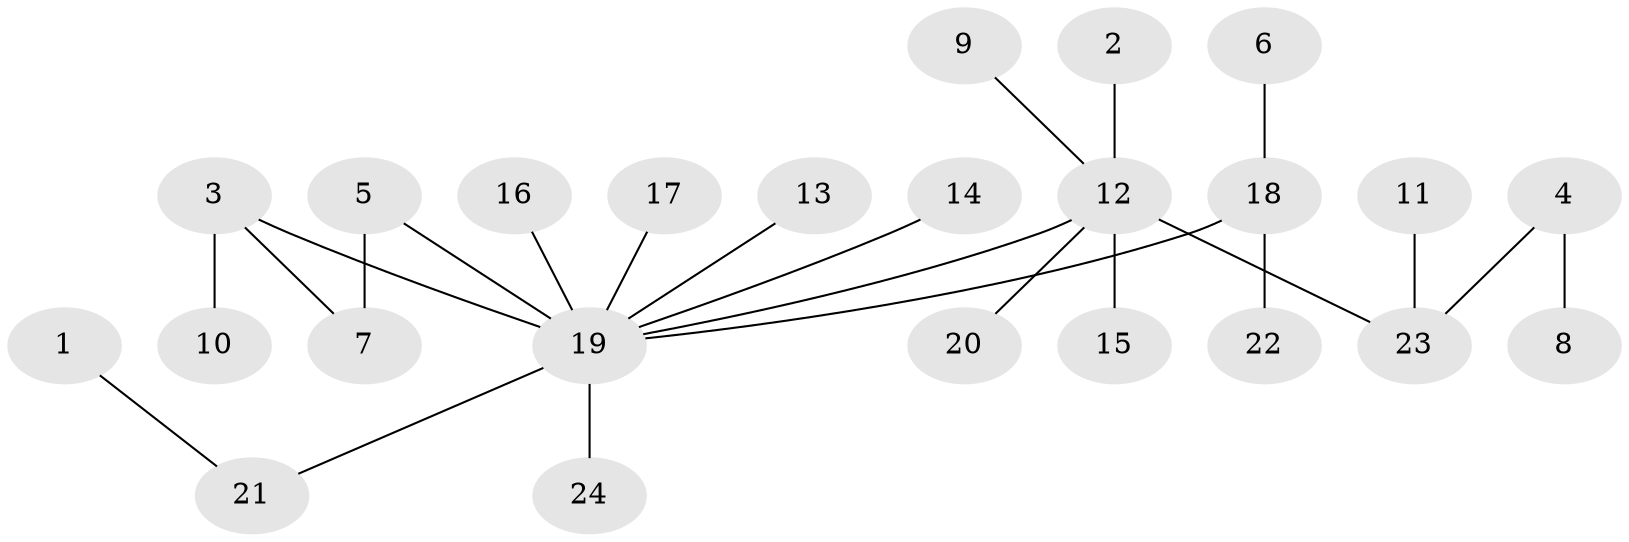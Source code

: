 // original degree distribution, {4: 0.10526315789473684, 8: 0.017543859649122806, 13: 0.017543859649122806, 2: 0.17543859649122806, 3: 0.10526315789473684, 1: 0.5789473684210527}
// Generated by graph-tools (version 1.1) at 2025/36/03/04/25 23:36:38]
// undirected, 24 vertices, 24 edges
graph export_dot {
  node [color=gray90,style=filled];
  1;
  2;
  3;
  4;
  5;
  6;
  7;
  8;
  9;
  10;
  11;
  12;
  13;
  14;
  15;
  16;
  17;
  18;
  19;
  20;
  21;
  22;
  23;
  24;
  1 -- 21 [weight=1.0];
  2 -- 12 [weight=1.0];
  3 -- 7 [weight=1.0];
  3 -- 10 [weight=1.0];
  3 -- 19 [weight=1.0];
  4 -- 8 [weight=1.0];
  4 -- 23 [weight=1.0];
  5 -- 7 [weight=1.0];
  5 -- 19 [weight=1.0];
  6 -- 18 [weight=1.0];
  9 -- 12 [weight=1.0];
  11 -- 23 [weight=1.0];
  12 -- 15 [weight=1.0];
  12 -- 19 [weight=1.0];
  12 -- 20 [weight=1.0];
  12 -- 23 [weight=1.0];
  13 -- 19 [weight=1.0];
  14 -- 19 [weight=1.0];
  16 -- 19 [weight=2.0];
  17 -- 19 [weight=1.0];
  18 -- 19 [weight=1.0];
  18 -- 22 [weight=1.0];
  19 -- 21 [weight=1.0];
  19 -- 24 [weight=1.0];
}
